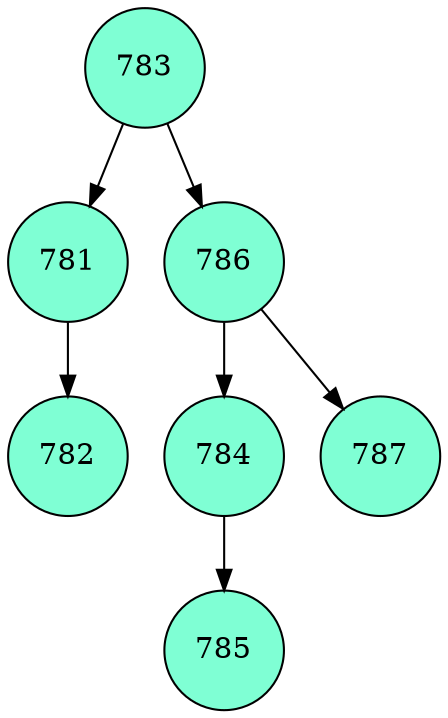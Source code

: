 digraph G{
node [shape=circle style=filled];
"0xc0000d63b0"[label="783" fillcolor=aquamarine];
"0xc0000d63b0" -> "0xc0001759c0";
"0xc0000d63b0" -> "0xc0001759c8";
"0xc0001759c0"[label="781" fillcolor=aquamarine];
"0xc0001759c0" -> "0xc000175818";
"0xc000175818"[label="782" fillcolor=aquamarine];
"0xc0001759c8"[label="786" fillcolor=aquamarine];
"0xc0001759c8" -> "0xc000175780";
"0xc0001759c8" -> "0xc000175788";
"0xc000175780"[label="784" fillcolor=aquamarine];
"0xc000175780" -> "0xc000175938";
"0xc000175938"[label="785" fillcolor=aquamarine];
"0xc000175788"[label="787" fillcolor=aquamarine];

}
